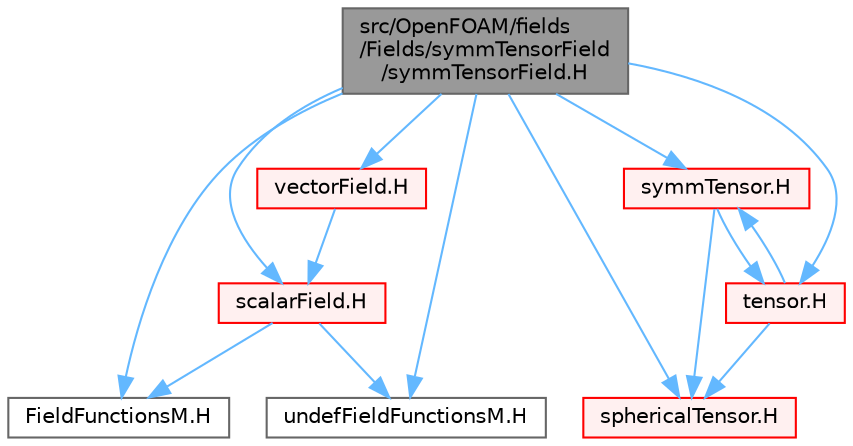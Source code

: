 digraph "src/OpenFOAM/fields/Fields/symmTensorField/symmTensorField.H"
{
 // LATEX_PDF_SIZE
  bgcolor="transparent";
  edge [fontname=Helvetica,fontsize=10,labelfontname=Helvetica,labelfontsize=10];
  node [fontname=Helvetica,fontsize=10,shape=box,height=0.2,width=0.4];
  Node1 [id="Node000001",label="src/OpenFOAM/fields\l/Fields/symmTensorField\l/symmTensorField.H",height=0.2,width=0.4,color="gray40", fillcolor="grey60", style="filled", fontcolor="black",tooltip=" "];
  Node1 -> Node2 [id="edge1_Node000001_Node000002",color="steelblue1",style="solid",tooltip=" "];
  Node2 [id="Node000002",label="scalarField.H",height=0.2,width=0.4,color="red", fillcolor="#FFF0F0", style="filled",URL="$scalarField_8H.html",tooltip=" "];
  Node2 -> Node114 [id="edge2_Node000002_Node000114",color="steelblue1",style="solid",tooltip=" "];
  Node114 [id="Node000114",label="FieldFunctionsM.H",height=0.2,width=0.4,color="grey40", fillcolor="white", style="filled",URL="$FieldFunctionsM_8H.html",tooltip="Macro functions for Field<Type> algebra."];
  Node2 -> Node159 [id="edge3_Node000002_Node000159",color="steelblue1",style="solid",tooltip=" "];
  Node159 [id="Node000159",label="undefFieldFunctionsM.H",height=0.2,width=0.4,color="grey40", fillcolor="white", style="filled",URL="$undefFieldFunctionsM_8H.html",tooltip=" "];
  Node1 -> Node160 [id="edge4_Node000001_Node000160",color="steelblue1",style="solid",tooltip=" "];
  Node160 [id="Node000160",label="vectorField.H",height=0.2,width=0.4,color="red", fillcolor="#FFF0F0", style="filled",URL="$vectorField_8H.html",tooltip=" "];
  Node160 -> Node2 [id="edge5_Node000160_Node000002",color="steelblue1",style="solid",tooltip=" "];
  Node1 -> Node164 [id="edge6_Node000001_Node000164",color="steelblue1",style="solid",tooltip=" "];
  Node164 [id="Node000164",label="sphericalTensor.H",height=0.2,width=0.4,color="red", fillcolor="#FFF0F0", style="filled",URL="$sphericalTensor_8H.html",tooltip=" "];
  Node1 -> Node168 [id="edge7_Node000001_Node000168",color="steelblue1",style="solid",tooltip=" "];
  Node168 [id="Node000168",label="symmTensor.H",height=0.2,width=0.4,color="red", fillcolor="#FFF0F0", style="filled",URL="$symmTensor_8H.html",tooltip=" "];
  Node168 -> Node164 [id="edge8_Node000168_Node000164",color="steelblue1",style="solid",tooltip=" "];
  Node168 -> Node175 [id="edge9_Node000168_Node000175",color="steelblue1",style="solid",tooltip=" "];
  Node175 [id="Node000175",label="tensor.H",height=0.2,width=0.4,color="red", fillcolor="#FFF0F0", style="filled",URL="$tensor_8H.html",tooltip=" "];
  Node175 -> Node164 [id="edge10_Node000175_Node000164",color="steelblue1",style="solid",tooltip=" "];
  Node175 -> Node168 [id="edge11_Node000175_Node000168",color="steelblue1",style="solid",tooltip=" "];
  Node1 -> Node175 [id="edge12_Node000001_Node000175",color="steelblue1",style="solid",tooltip=" "];
  Node1 -> Node114 [id="edge13_Node000001_Node000114",color="steelblue1",style="solid",tooltip=" "];
  Node1 -> Node159 [id="edge14_Node000001_Node000159",color="steelblue1",style="solid",tooltip=" "];
}

